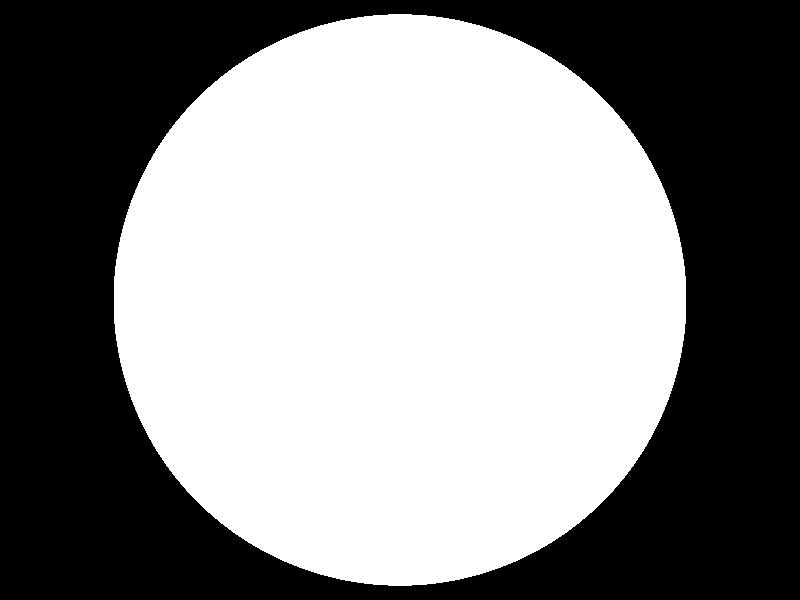 
/* Hier beginnt die zusammenfassende Gruppe (vgl. transit-B.pov): */
union {
      /**************** STERN *****************************/

sphere{ <0,0,0>, 5           // Position und Radius des Sterns, vgl. transit-A.pov
       /* Die nachfolgenden Zeilen simulieren die Randverdunkelung - auf, wie erwaehnt,
          unphysikalische Weise: Die Kugel wird mit einem selbstleuchtenden Medium
          konstanter Dichte gefuellt. Die Details sind zum Verstaendnis nicht so wichtig,
          insbesondere da das Modell keinen Anspruch auf physikalische Richtigkeit erhebt.
          Wer mehr erfahren will, findet hier weitergehende Informationen:
              http://www.f-lohmueller.de/pov_tut/interior/interior_10d.htm   */
        hollow
        pigment{ rgbt 1}
        interior{ media{ emission <1.0,1.0,0.2>*0.1
                         intervals 3
                         samples 1,1 }}
         }

      /**************** PLANET *****************************/
        /* Hier keine Aenderung; Beschreibung wie schon in transit-A.pov */
      sphere { 0, 0.2
               pigment { color rgb<0,0,0> }
	       translate 12*z
	       rotate 360*1.5*clock*y
	}
/* Hier wieder der Neigungswinkel, bei Bedarf (vgl. transit-C.pov): */
rotate 15*z

}

/***************** KAMERA ***************************/

camera { location <8000,0,0>
       	 look_at  <0,0,0>
/* Hier der Betrachtungswinkel der Kamera; so gewÃ¤hlt,
   dass der Stern ganz drauf ist (nicht mehr die ganze Bahn;
   der Planet ist ja im Ggs. zu transit-C wieder schwarz und traegt
   kein Licht bei: */
	 angle 0.1
      	 }
